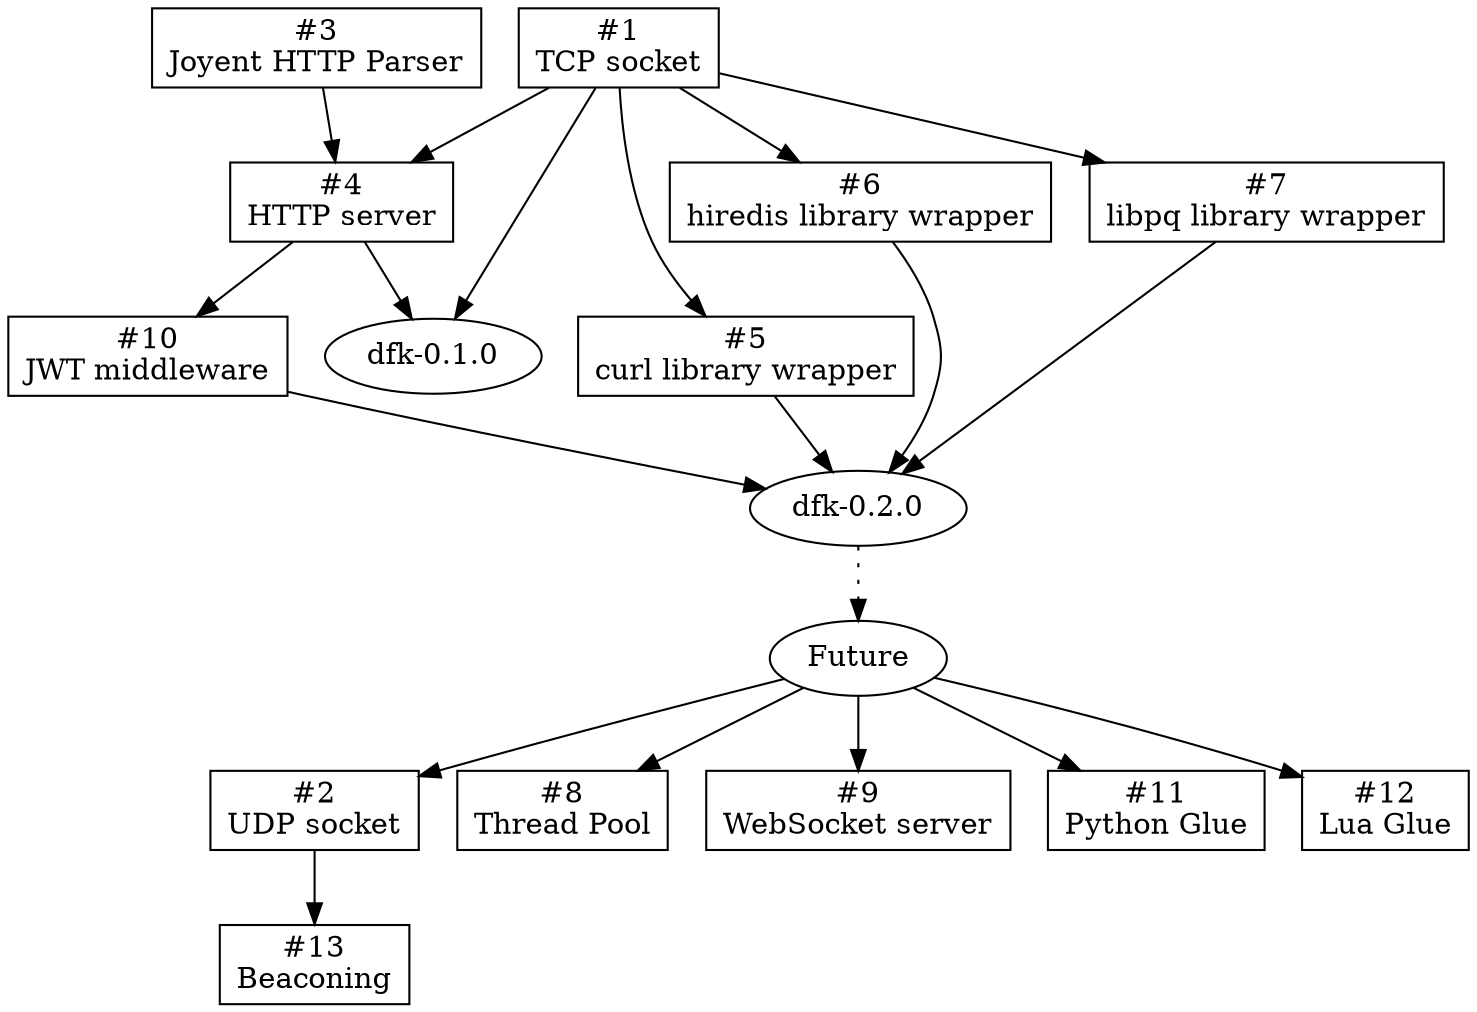 digraph "DFK Library Roadmap" {
  node [shape=box];

  tcp_socket [label="#1\nTCP socket"];
  udp_socket [label="#2\nUDP socket"];

  http_parser [label="#3\nJoyent HTTP Parser"];

  http_server [label="#4\nHTTP server"];
    tcp_socket -> http_server
    http_parser -> http_server

  curl [label="#5\ncurl library wrapper"];
    tcp_socket -> curl;

  redis [label="#6\nhiredis library wrapper"];
    tcp_socket -> redis;

  libpq [label="#7\nlibpq library wrapper"];
    tcp_socket -> libpq;

  threadpool [label="#8\nThread Pool"];

  ws [label="#9\nWebSocket server"];

  jwt [label="#10\nJWT middleware"];
    http_server -> jwt;

  python [label="#11\nPython Glue"];
  lua [label="#12\nLua Glue"];

  beacon [label="#13\nBeaconing"];
    udp_socket -> beacon;

  dfk010 [label="dfk-0.1.0" shape=oval];
    tcp_socket -> dfk010
    http_server -> dfk010

  dfk020 [label="dfk-0.2.0" shape=oval];
    jwt -> dfk020;
    redis -> dfk020;
    curl -> dfk020;
    libpq -> dfk020;

  future [label="Future" shape=oval];
    dfk020 -> future [style=dotted];

  future -> udp_socket;
  future -> ws;
  future -> threadpool;
  future -> python;
  future -> lua;
}
